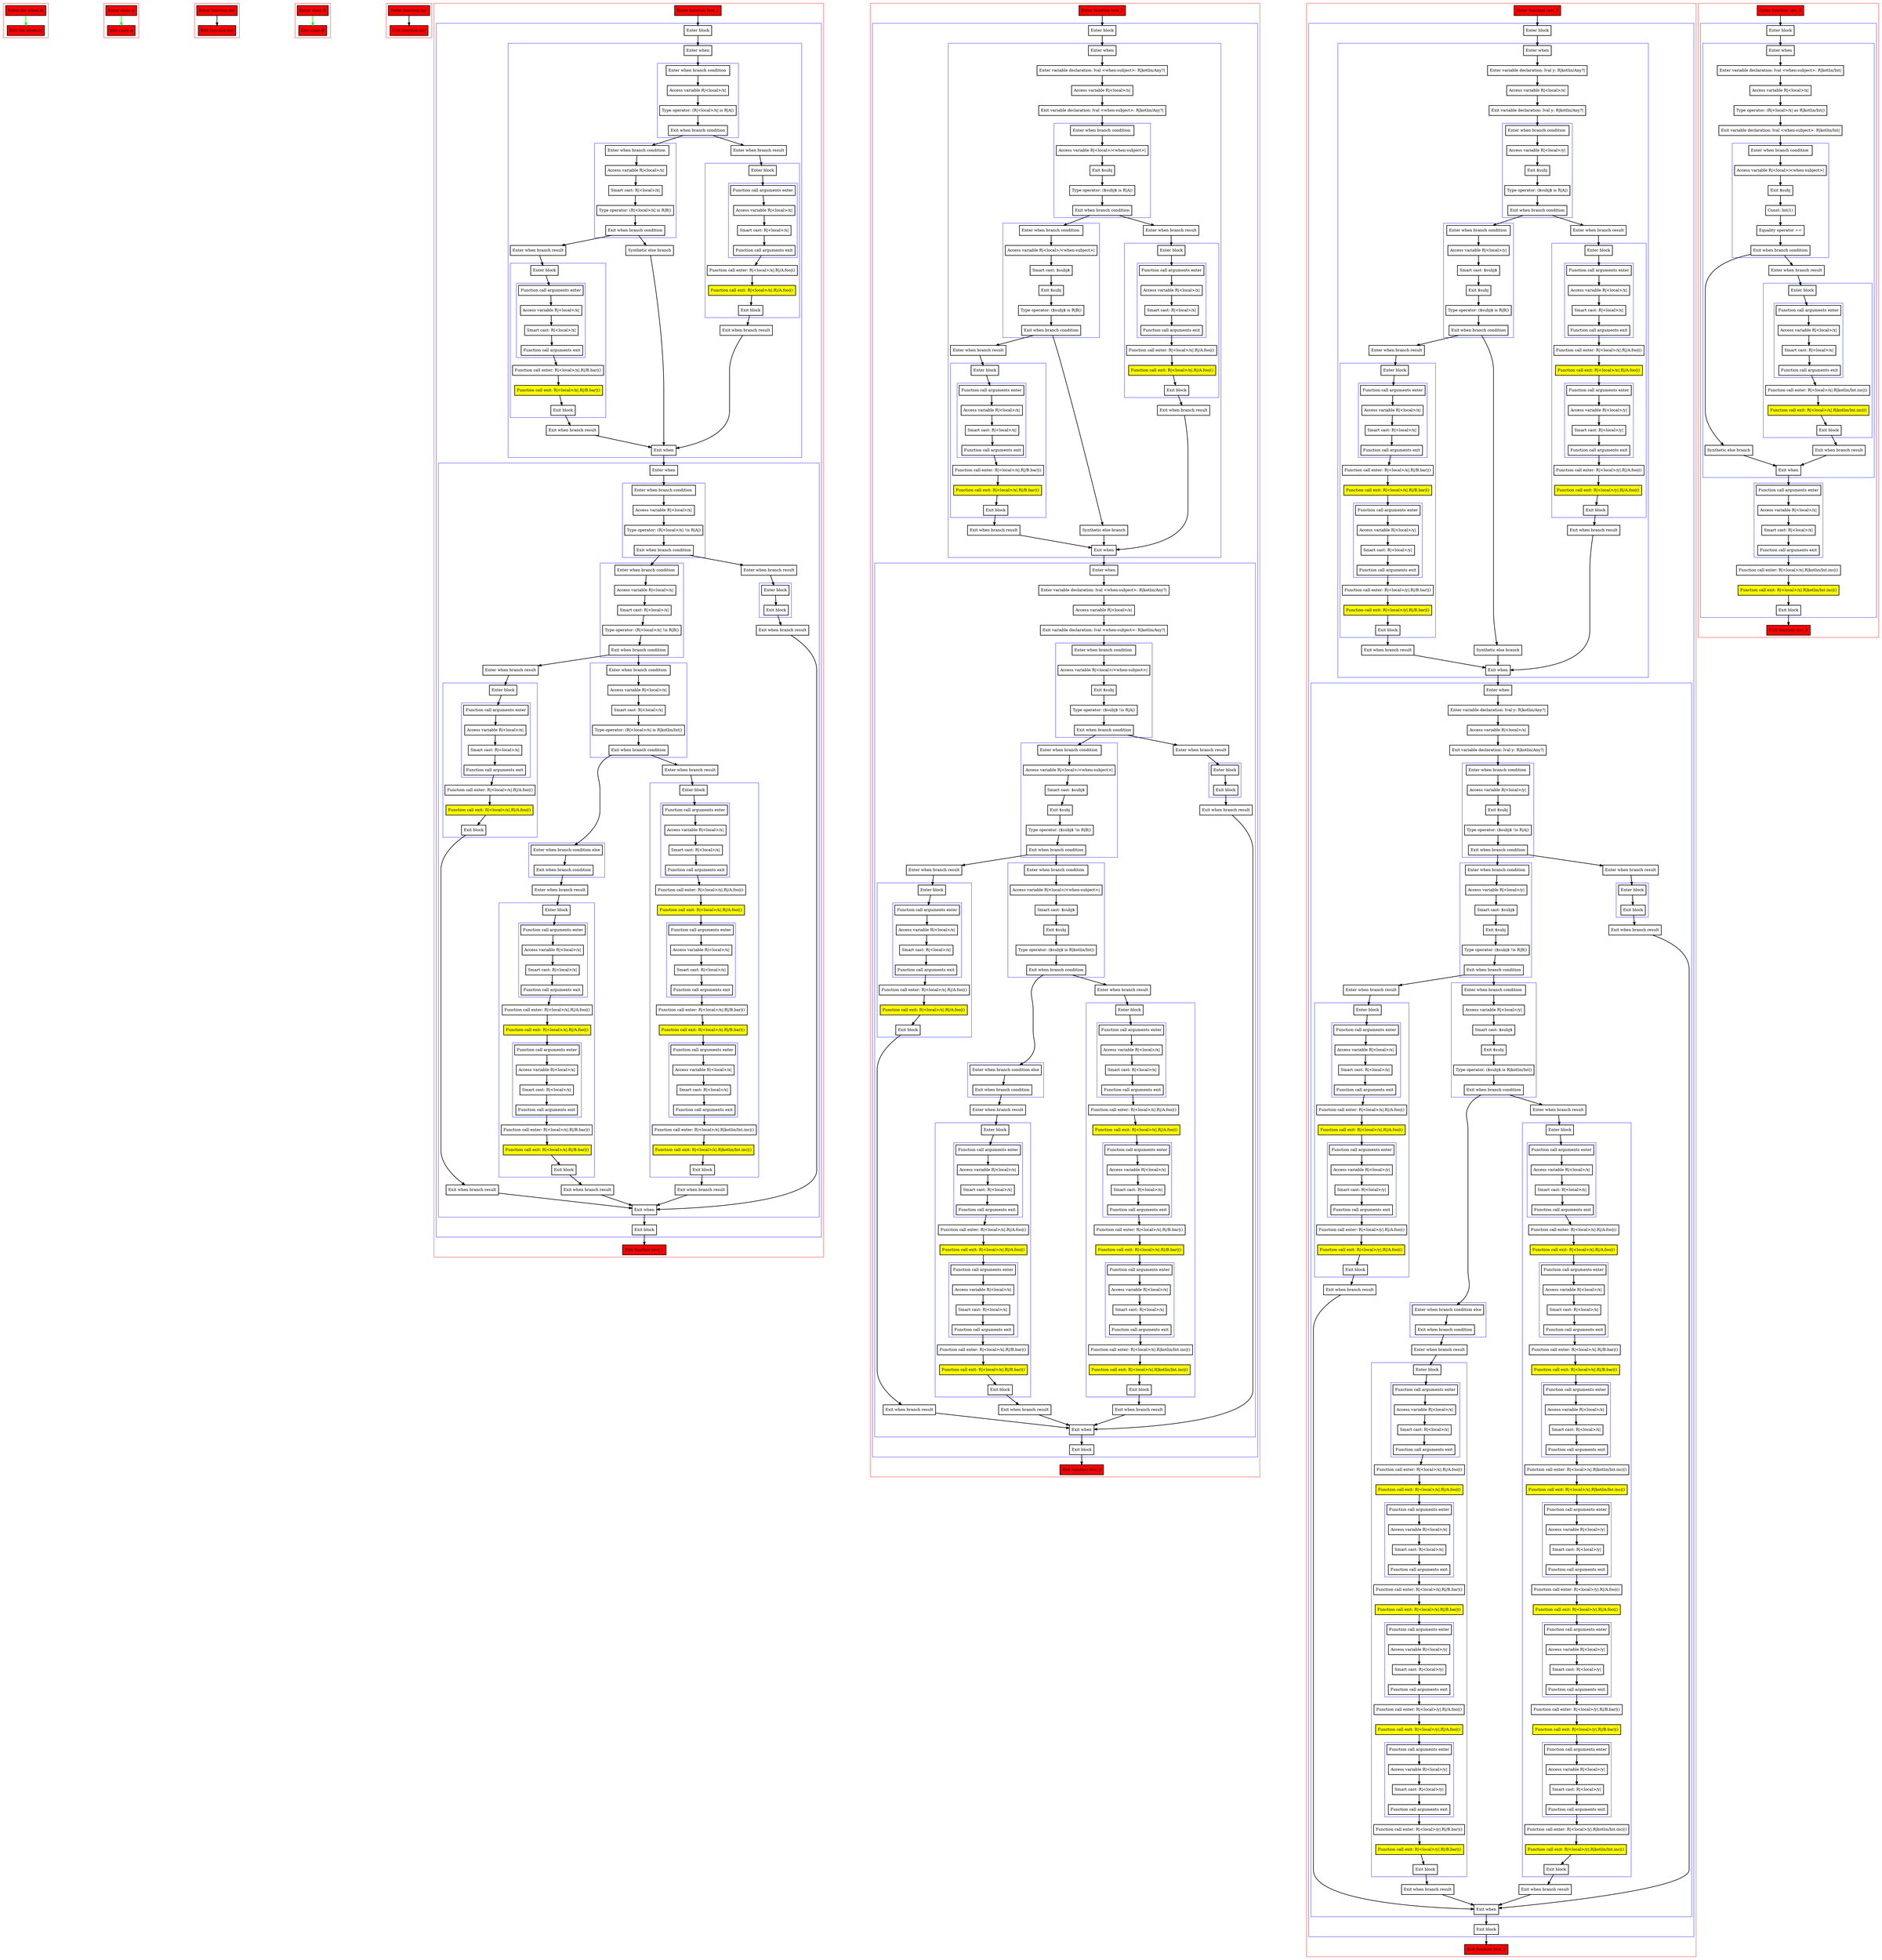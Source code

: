 digraph when_kt {
    graph [nodesep=3]
    node [shape=box penwidth=2]
    edge [penwidth=2]

    subgraph cluster_0 {
        color=red
        0 [label="Enter file when.kt" style="filled" fillcolor=red];
        1 [label="Exit file when.kt" style="filled" fillcolor=red];
    }
    0 -> {1} [color=green];

    subgraph cluster_1 {
        color=red
        2 [label="Enter class A" style="filled" fillcolor=red];
        3 [label="Exit class A" style="filled" fillcolor=red];
    }
    2 -> {3} [color=green];

    subgraph cluster_2 {
        color=red
        4 [label="Enter function foo" style="filled" fillcolor=red];
        5 [label="Exit function foo" style="filled" fillcolor=red];
    }
    4 -> {5};

    subgraph cluster_3 {
        color=red
        6 [label="Enter class B" style="filled" fillcolor=red];
        7 [label="Exit class B" style="filled" fillcolor=red];
    }
    6 -> {7} [color=green];

    subgraph cluster_4 {
        color=red
        8 [label="Enter function bar" style="filled" fillcolor=red];
        9 [label="Exit function bar" style="filled" fillcolor=red];
    }
    8 -> {9};

    subgraph cluster_5 {
        color=red
        10 [label="Enter function test_1" style="filled" fillcolor=red];
        subgraph cluster_6 {
            color=blue
            11 [label="Enter block"];
            subgraph cluster_7 {
                color=blue
                12 [label="Enter when"];
                subgraph cluster_8 {
                    color=blue
                    13 [label="Enter when branch condition "];
                    14 [label="Access variable R|<local>/x|"];
                    15 [label="Type operator: (R|<local>/x| is R|A|)"];
                    16 [label="Exit when branch condition"];
                }
                subgraph cluster_9 {
                    color=blue
                    17 [label="Enter when branch condition "];
                    18 [label="Access variable R|<local>/x|"];
                    19 [label="Smart cast: R|<local>/x|"];
                    20 [label="Type operator: (R|<local>/x| is R|B|)"];
                    21 [label="Exit when branch condition"];
                }
                22 [label="Synthetic else branch"];
                23 [label="Enter when branch result"];
                subgraph cluster_10 {
                    color=blue
                    24 [label="Enter block"];
                    subgraph cluster_11 {
                        color=blue
                        25 [label="Function call arguments enter"];
                        26 [label="Access variable R|<local>/x|"];
                        27 [label="Smart cast: R|<local>/x|"];
                        28 [label="Function call arguments exit"];
                    }
                    29 [label="Function call enter: R|<local>/x|.R|/B.bar|()"];
                    30 [label="Function call exit: R|<local>/x|.R|/B.bar|()" style="filled" fillcolor=yellow];
                    31 [label="Exit block"];
                }
                32 [label="Exit when branch result"];
                33 [label="Enter when branch result"];
                subgraph cluster_12 {
                    color=blue
                    34 [label="Enter block"];
                    subgraph cluster_13 {
                        color=blue
                        35 [label="Function call arguments enter"];
                        36 [label="Access variable R|<local>/x|"];
                        37 [label="Smart cast: R|<local>/x|"];
                        38 [label="Function call arguments exit"];
                    }
                    39 [label="Function call enter: R|<local>/x|.R|/A.foo|()"];
                    40 [label="Function call exit: R|<local>/x|.R|/A.foo|()" style="filled" fillcolor=yellow];
                    41 [label="Exit block"];
                }
                42 [label="Exit when branch result"];
                43 [label="Exit when"];
            }
            subgraph cluster_14 {
                color=blue
                44 [label="Enter when"];
                subgraph cluster_15 {
                    color=blue
                    45 [label="Enter when branch condition "];
                    46 [label="Access variable R|<local>/x|"];
                    47 [label="Type operator: (R|<local>/x| !is R|A|)"];
                    48 [label="Exit when branch condition"];
                }
                subgraph cluster_16 {
                    color=blue
                    49 [label="Enter when branch condition "];
                    50 [label="Access variable R|<local>/x|"];
                    51 [label="Smart cast: R|<local>/x|"];
                    52 [label="Type operator: (R|<local>/x| !is R|B|)"];
                    53 [label="Exit when branch condition"];
                }
                subgraph cluster_17 {
                    color=blue
                    54 [label="Enter when branch condition "];
                    55 [label="Access variable R|<local>/x|"];
                    56 [label="Smart cast: R|<local>/x|"];
                    57 [label="Type operator: (R|<local>/x| is R|kotlin/Int|)"];
                    58 [label="Exit when branch condition"];
                }
                subgraph cluster_18 {
                    color=blue
                    59 [label="Enter when branch condition else"];
                    60 [label="Exit when branch condition"];
                }
                61 [label="Enter when branch result"];
                subgraph cluster_19 {
                    color=blue
                    62 [label="Enter block"];
                    subgraph cluster_20 {
                        color=blue
                        63 [label="Function call arguments enter"];
                        64 [label="Access variable R|<local>/x|"];
                        65 [label="Smart cast: R|<local>/x|"];
                        66 [label="Function call arguments exit"];
                    }
                    67 [label="Function call enter: R|<local>/x|.R|/A.foo|()"];
                    68 [label="Function call exit: R|<local>/x|.R|/A.foo|()" style="filled" fillcolor=yellow];
                    subgraph cluster_21 {
                        color=blue
                        69 [label="Function call arguments enter"];
                        70 [label="Access variable R|<local>/x|"];
                        71 [label="Smart cast: R|<local>/x|"];
                        72 [label="Function call arguments exit"];
                    }
                    73 [label="Function call enter: R|<local>/x|.R|/B.bar|()"];
                    74 [label="Function call exit: R|<local>/x|.R|/B.bar|()" style="filled" fillcolor=yellow];
                    75 [label="Exit block"];
                }
                76 [label="Exit when branch result"];
                77 [label="Enter when branch result"];
                subgraph cluster_22 {
                    color=blue
                    78 [label="Enter block"];
                    subgraph cluster_23 {
                        color=blue
                        79 [label="Function call arguments enter"];
                        80 [label="Access variable R|<local>/x|"];
                        81 [label="Smart cast: R|<local>/x|"];
                        82 [label="Function call arguments exit"];
                    }
                    83 [label="Function call enter: R|<local>/x|.R|/A.foo|()"];
                    84 [label="Function call exit: R|<local>/x|.R|/A.foo|()" style="filled" fillcolor=yellow];
                    subgraph cluster_24 {
                        color=blue
                        85 [label="Function call arguments enter"];
                        86 [label="Access variable R|<local>/x|"];
                        87 [label="Smart cast: R|<local>/x|"];
                        88 [label="Function call arguments exit"];
                    }
                    89 [label="Function call enter: R|<local>/x|.R|/B.bar|()"];
                    90 [label="Function call exit: R|<local>/x|.R|/B.bar|()" style="filled" fillcolor=yellow];
                    subgraph cluster_25 {
                        color=blue
                        91 [label="Function call arguments enter"];
                        92 [label="Access variable R|<local>/x|"];
                        93 [label="Smart cast: R|<local>/x|"];
                        94 [label="Function call arguments exit"];
                    }
                    95 [label="Function call enter: R|<local>/x|.R|kotlin/Int.inc|()"];
                    96 [label="Function call exit: R|<local>/x|.R|kotlin/Int.inc|()" style="filled" fillcolor=yellow];
                    97 [label="Exit block"];
                }
                98 [label="Exit when branch result"];
                99 [label="Enter when branch result"];
                subgraph cluster_26 {
                    color=blue
                    100 [label="Enter block"];
                    subgraph cluster_27 {
                        color=blue
                        101 [label="Function call arguments enter"];
                        102 [label="Access variable R|<local>/x|"];
                        103 [label="Smart cast: R|<local>/x|"];
                        104 [label="Function call arguments exit"];
                    }
                    105 [label="Function call enter: R|<local>/x|.R|/A.foo|()"];
                    106 [label="Function call exit: R|<local>/x|.R|/A.foo|()" style="filled" fillcolor=yellow];
                    107 [label="Exit block"];
                }
                108 [label="Exit when branch result"];
                109 [label="Enter when branch result"];
                subgraph cluster_28 {
                    color=blue
                    110 [label="Enter block"];
                    111 [label="Exit block"];
                }
                112 [label="Exit when branch result"];
                113 [label="Exit when"];
            }
            114 [label="Exit block"];
        }
        115 [label="Exit function test_1" style="filled" fillcolor=red];
    }
    10 -> {11};
    11 -> {12};
    12 -> {13};
    13 -> {14};
    14 -> {15};
    15 -> {16};
    16 -> {17 33};
    17 -> {18};
    18 -> {19};
    19 -> {20};
    20 -> {21};
    21 -> {22 23};
    22 -> {43};
    23 -> {24};
    24 -> {25};
    25 -> {26};
    26 -> {27};
    27 -> {28};
    28 -> {29};
    29 -> {30};
    30 -> {31};
    31 -> {32};
    32 -> {43};
    33 -> {34};
    34 -> {35};
    35 -> {36};
    36 -> {37};
    37 -> {38};
    38 -> {39};
    39 -> {40};
    40 -> {41};
    41 -> {42};
    42 -> {43};
    43 -> {44};
    44 -> {45};
    45 -> {46};
    46 -> {47};
    47 -> {48};
    48 -> {49 109};
    49 -> {50};
    50 -> {51};
    51 -> {52};
    52 -> {53};
    53 -> {54 99};
    54 -> {55};
    55 -> {56};
    56 -> {57};
    57 -> {58};
    58 -> {59 77};
    59 -> {60};
    60 -> {61};
    61 -> {62};
    62 -> {63};
    63 -> {64};
    64 -> {65};
    65 -> {66};
    66 -> {67};
    67 -> {68};
    68 -> {69};
    69 -> {70};
    70 -> {71};
    71 -> {72};
    72 -> {73};
    73 -> {74};
    74 -> {75};
    75 -> {76};
    76 -> {113};
    77 -> {78};
    78 -> {79};
    79 -> {80};
    80 -> {81};
    81 -> {82};
    82 -> {83};
    83 -> {84};
    84 -> {85};
    85 -> {86};
    86 -> {87};
    87 -> {88};
    88 -> {89};
    89 -> {90};
    90 -> {91};
    91 -> {92};
    92 -> {93};
    93 -> {94};
    94 -> {95};
    95 -> {96};
    96 -> {97};
    97 -> {98};
    98 -> {113};
    99 -> {100};
    100 -> {101};
    101 -> {102};
    102 -> {103};
    103 -> {104};
    104 -> {105};
    105 -> {106};
    106 -> {107};
    107 -> {108};
    108 -> {113};
    109 -> {110};
    110 -> {111};
    111 -> {112};
    112 -> {113};
    113 -> {114};
    114 -> {115};

    subgraph cluster_29 {
        color=red
        116 [label="Enter function test_2" style="filled" fillcolor=red];
        subgraph cluster_30 {
            color=blue
            117 [label="Enter block"];
            subgraph cluster_31 {
                color=blue
                118 [label="Enter when"];
                119 [label="Enter variable declaration: lval <when-subject>: R|kotlin/Any?|"];
                120 [label="Access variable R|<local>/x|"];
                121 [label="Exit variable declaration: lval <when-subject>: R|kotlin/Any?|"];
                subgraph cluster_32 {
                    color=blue
                    122 [label="Enter when branch condition "];
                    123 [label="Access variable R|<local>/<when-subject>|"];
                    124 [label="Exit $subj"];
                    125 [label="Type operator: ($subj$ is R|A|)"];
                    126 [label="Exit when branch condition"];
                }
                subgraph cluster_33 {
                    color=blue
                    127 [label="Enter when branch condition "];
                    128 [label="Access variable R|<local>/<when-subject>|"];
                    129 [label="Smart cast: $subj$"];
                    130 [label="Exit $subj"];
                    131 [label="Type operator: ($subj$ is R|B|)"];
                    132 [label="Exit when branch condition"];
                }
                133 [label="Synthetic else branch"];
                134 [label="Enter when branch result"];
                subgraph cluster_34 {
                    color=blue
                    135 [label="Enter block"];
                    subgraph cluster_35 {
                        color=blue
                        136 [label="Function call arguments enter"];
                        137 [label="Access variable R|<local>/x|"];
                        138 [label="Smart cast: R|<local>/x|"];
                        139 [label="Function call arguments exit"];
                    }
                    140 [label="Function call enter: R|<local>/x|.R|/B.bar|()"];
                    141 [label="Function call exit: R|<local>/x|.R|/B.bar|()" style="filled" fillcolor=yellow];
                    142 [label="Exit block"];
                }
                143 [label="Exit when branch result"];
                144 [label="Enter when branch result"];
                subgraph cluster_36 {
                    color=blue
                    145 [label="Enter block"];
                    subgraph cluster_37 {
                        color=blue
                        146 [label="Function call arguments enter"];
                        147 [label="Access variable R|<local>/x|"];
                        148 [label="Smart cast: R|<local>/x|"];
                        149 [label="Function call arguments exit"];
                    }
                    150 [label="Function call enter: R|<local>/x|.R|/A.foo|()"];
                    151 [label="Function call exit: R|<local>/x|.R|/A.foo|()" style="filled" fillcolor=yellow];
                    152 [label="Exit block"];
                }
                153 [label="Exit when branch result"];
                154 [label="Exit when"];
            }
            subgraph cluster_38 {
                color=blue
                155 [label="Enter when"];
                156 [label="Enter variable declaration: lval <when-subject>: R|kotlin/Any?|"];
                157 [label="Access variable R|<local>/x|"];
                158 [label="Exit variable declaration: lval <when-subject>: R|kotlin/Any?|"];
                subgraph cluster_39 {
                    color=blue
                    159 [label="Enter when branch condition "];
                    160 [label="Access variable R|<local>/<when-subject>|"];
                    161 [label="Exit $subj"];
                    162 [label="Type operator: ($subj$ !is R|A|)"];
                    163 [label="Exit when branch condition"];
                }
                subgraph cluster_40 {
                    color=blue
                    164 [label="Enter when branch condition "];
                    165 [label="Access variable R|<local>/<when-subject>|"];
                    166 [label="Smart cast: $subj$"];
                    167 [label="Exit $subj"];
                    168 [label="Type operator: ($subj$ !is R|B|)"];
                    169 [label="Exit when branch condition"];
                }
                subgraph cluster_41 {
                    color=blue
                    170 [label="Enter when branch condition "];
                    171 [label="Access variable R|<local>/<when-subject>|"];
                    172 [label="Smart cast: $subj$"];
                    173 [label="Exit $subj"];
                    174 [label="Type operator: ($subj$ is R|kotlin/Int|)"];
                    175 [label="Exit when branch condition"];
                }
                subgraph cluster_42 {
                    color=blue
                    176 [label="Enter when branch condition else"];
                    177 [label="Exit when branch condition"];
                }
                178 [label="Enter when branch result"];
                subgraph cluster_43 {
                    color=blue
                    179 [label="Enter block"];
                    subgraph cluster_44 {
                        color=blue
                        180 [label="Function call arguments enter"];
                        181 [label="Access variable R|<local>/x|"];
                        182 [label="Smart cast: R|<local>/x|"];
                        183 [label="Function call arguments exit"];
                    }
                    184 [label="Function call enter: R|<local>/x|.R|/A.foo|()"];
                    185 [label="Function call exit: R|<local>/x|.R|/A.foo|()" style="filled" fillcolor=yellow];
                    subgraph cluster_45 {
                        color=blue
                        186 [label="Function call arguments enter"];
                        187 [label="Access variable R|<local>/x|"];
                        188 [label="Smart cast: R|<local>/x|"];
                        189 [label="Function call arguments exit"];
                    }
                    190 [label="Function call enter: R|<local>/x|.R|/B.bar|()"];
                    191 [label="Function call exit: R|<local>/x|.R|/B.bar|()" style="filled" fillcolor=yellow];
                    192 [label="Exit block"];
                }
                193 [label="Exit when branch result"];
                194 [label="Enter when branch result"];
                subgraph cluster_46 {
                    color=blue
                    195 [label="Enter block"];
                    subgraph cluster_47 {
                        color=blue
                        196 [label="Function call arguments enter"];
                        197 [label="Access variable R|<local>/x|"];
                        198 [label="Smart cast: R|<local>/x|"];
                        199 [label="Function call arguments exit"];
                    }
                    200 [label="Function call enter: R|<local>/x|.R|/A.foo|()"];
                    201 [label="Function call exit: R|<local>/x|.R|/A.foo|()" style="filled" fillcolor=yellow];
                    subgraph cluster_48 {
                        color=blue
                        202 [label="Function call arguments enter"];
                        203 [label="Access variable R|<local>/x|"];
                        204 [label="Smart cast: R|<local>/x|"];
                        205 [label="Function call arguments exit"];
                    }
                    206 [label="Function call enter: R|<local>/x|.R|/B.bar|()"];
                    207 [label="Function call exit: R|<local>/x|.R|/B.bar|()" style="filled" fillcolor=yellow];
                    subgraph cluster_49 {
                        color=blue
                        208 [label="Function call arguments enter"];
                        209 [label="Access variable R|<local>/x|"];
                        210 [label="Smart cast: R|<local>/x|"];
                        211 [label="Function call arguments exit"];
                    }
                    212 [label="Function call enter: R|<local>/x|.R|kotlin/Int.inc|()"];
                    213 [label="Function call exit: R|<local>/x|.R|kotlin/Int.inc|()" style="filled" fillcolor=yellow];
                    214 [label="Exit block"];
                }
                215 [label="Exit when branch result"];
                216 [label="Enter when branch result"];
                subgraph cluster_50 {
                    color=blue
                    217 [label="Enter block"];
                    subgraph cluster_51 {
                        color=blue
                        218 [label="Function call arguments enter"];
                        219 [label="Access variable R|<local>/x|"];
                        220 [label="Smart cast: R|<local>/x|"];
                        221 [label="Function call arguments exit"];
                    }
                    222 [label="Function call enter: R|<local>/x|.R|/A.foo|()"];
                    223 [label="Function call exit: R|<local>/x|.R|/A.foo|()" style="filled" fillcolor=yellow];
                    224 [label="Exit block"];
                }
                225 [label="Exit when branch result"];
                226 [label="Enter when branch result"];
                subgraph cluster_52 {
                    color=blue
                    227 [label="Enter block"];
                    228 [label="Exit block"];
                }
                229 [label="Exit when branch result"];
                230 [label="Exit when"];
            }
            231 [label="Exit block"];
        }
        232 [label="Exit function test_2" style="filled" fillcolor=red];
    }
    116 -> {117};
    117 -> {118};
    118 -> {119};
    119 -> {120};
    120 -> {121};
    121 -> {122};
    122 -> {123};
    123 -> {124};
    124 -> {125};
    125 -> {126};
    126 -> {127 144};
    127 -> {128};
    128 -> {129};
    129 -> {130};
    130 -> {131};
    131 -> {132};
    132 -> {133 134};
    133 -> {154};
    134 -> {135};
    135 -> {136};
    136 -> {137};
    137 -> {138};
    138 -> {139};
    139 -> {140};
    140 -> {141};
    141 -> {142};
    142 -> {143};
    143 -> {154};
    144 -> {145};
    145 -> {146};
    146 -> {147};
    147 -> {148};
    148 -> {149};
    149 -> {150};
    150 -> {151};
    151 -> {152};
    152 -> {153};
    153 -> {154};
    154 -> {155};
    155 -> {156};
    156 -> {157};
    157 -> {158};
    158 -> {159};
    159 -> {160};
    160 -> {161};
    161 -> {162};
    162 -> {163};
    163 -> {164 226};
    164 -> {165};
    165 -> {166};
    166 -> {167};
    167 -> {168};
    168 -> {169};
    169 -> {170 216};
    170 -> {171};
    171 -> {172};
    172 -> {173};
    173 -> {174};
    174 -> {175};
    175 -> {176 194};
    176 -> {177};
    177 -> {178};
    178 -> {179};
    179 -> {180};
    180 -> {181};
    181 -> {182};
    182 -> {183};
    183 -> {184};
    184 -> {185};
    185 -> {186};
    186 -> {187};
    187 -> {188};
    188 -> {189};
    189 -> {190};
    190 -> {191};
    191 -> {192};
    192 -> {193};
    193 -> {230};
    194 -> {195};
    195 -> {196};
    196 -> {197};
    197 -> {198};
    198 -> {199};
    199 -> {200};
    200 -> {201};
    201 -> {202};
    202 -> {203};
    203 -> {204};
    204 -> {205};
    205 -> {206};
    206 -> {207};
    207 -> {208};
    208 -> {209};
    209 -> {210};
    210 -> {211};
    211 -> {212};
    212 -> {213};
    213 -> {214};
    214 -> {215};
    215 -> {230};
    216 -> {217};
    217 -> {218};
    218 -> {219};
    219 -> {220};
    220 -> {221};
    221 -> {222};
    222 -> {223};
    223 -> {224};
    224 -> {225};
    225 -> {230};
    226 -> {227};
    227 -> {228};
    228 -> {229};
    229 -> {230};
    230 -> {231};
    231 -> {232};

    subgraph cluster_53 {
        color=red
        233 [label="Enter function test_3" style="filled" fillcolor=red];
        subgraph cluster_54 {
            color=blue
            234 [label="Enter block"];
            subgraph cluster_55 {
                color=blue
                235 [label="Enter when"];
                236 [label="Enter variable declaration: lval y: R|kotlin/Any?|"];
                237 [label="Access variable R|<local>/x|"];
                238 [label="Exit variable declaration: lval y: R|kotlin/Any?|"];
                subgraph cluster_56 {
                    color=blue
                    239 [label="Enter when branch condition "];
                    240 [label="Access variable R|<local>/y|"];
                    241 [label="Exit $subj"];
                    242 [label="Type operator: ($subj$ is R|A|)"];
                    243 [label="Exit when branch condition"];
                }
                subgraph cluster_57 {
                    color=blue
                    244 [label="Enter when branch condition "];
                    245 [label="Access variable R|<local>/y|"];
                    246 [label="Smart cast: $subj$"];
                    247 [label="Exit $subj"];
                    248 [label="Type operator: ($subj$ is R|B|)"];
                    249 [label="Exit when branch condition"];
                }
                250 [label="Synthetic else branch"];
                251 [label="Enter when branch result"];
                subgraph cluster_58 {
                    color=blue
                    252 [label="Enter block"];
                    subgraph cluster_59 {
                        color=blue
                        253 [label="Function call arguments enter"];
                        254 [label="Access variable R|<local>/x|"];
                        255 [label="Smart cast: R|<local>/x|"];
                        256 [label="Function call arguments exit"];
                    }
                    257 [label="Function call enter: R|<local>/x|.R|/B.bar|()"];
                    258 [label="Function call exit: R|<local>/x|.R|/B.bar|()" style="filled" fillcolor=yellow];
                    subgraph cluster_60 {
                        color=blue
                        259 [label="Function call arguments enter"];
                        260 [label="Access variable R|<local>/y|"];
                        261 [label="Smart cast: R|<local>/y|"];
                        262 [label="Function call arguments exit"];
                    }
                    263 [label="Function call enter: R|<local>/y|.R|/B.bar|()"];
                    264 [label="Function call exit: R|<local>/y|.R|/B.bar|()" style="filled" fillcolor=yellow];
                    265 [label="Exit block"];
                }
                266 [label="Exit when branch result"];
                267 [label="Enter when branch result"];
                subgraph cluster_61 {
                    color=blue
                    268 [label="Enter block"];
                    subgraph cluster_62 {
                        color=blue
                        269 [label="Function call arguments enter"];
                        270 [label="Access variable R|<local>/x|"];
                        271 [label="Smart cast: R|<local>/x|"];
                        272 [label="Function call arguments exit"];
                    }
                    273 [label="Function call enter: R|<local>/x|.R|/A.foo|()"];
                    274 [label="Function call exit: R|<local>/x|.R|/A.foo|()" style="filled" fillcolor=yellow];
                    subgraph cluster_63 {
                        color=blue
                        275 [label="Function call arguments enter"];
                        276 [label="Access variable R|<local>/y|"];
                        277 [label="Smart cast: R|<local>/y|"];
                        278 [label="Function call arguments exit"];
                    }
                    279 [label="Function call enter: R|<local>/y|.R|/A.foo|()"];
                    280 [label="Function call exit: R|<local>/y|.R|/A.foo|()" style="filled" fillcolor=yellow];
                    281 [label="Exit block"];
                }
                282 [label="Exit when branch result"];
                283 [label="Exit when"];
            }
            subgraph cluster_64 {
                color=blue
                284 [label="Enter when"];
                285 [label="Enter variable declaration: lval y: R|kotlin/Any?|"];
                286 [label="Access variable R|<local>/x|"];
                287 [label="Exit variable declaration: lval y: R|kotlin/Any?|"];
                subgraph cluster_65 {
                    color=blue
                    288 [label="Enter when branch condition "];
                    289 [label="Access variable R|<local>/y|"];
                    290 [label="Exit $subj"];
                    291 [label="Type operator: ($subj$ !is R|A|)"];
                    292 [label="Exit when branch condition"];
                }
                subgraph cluster_66 {
                    color=blue
                    293 [label="Enter when branch condition "];
                    294 [label="Access variable R|<local>/y|"];
                    295 [label="Smart cast: $subj$"];
                    296 [label="Exit $subj"];
                    297 [label="Type operator: ($subj$ !is R|B|)"];
                    298 [label="Exit when branch condition"];
                }
                subgraph cluster_67 {
                    color=blue
                    299 [label="Enter when branch condition "];
                    300 [label="Access variable R|<local>/y|"];
                    301 [label="Smart cast: $subj$"];
                    302 [label="Exit $subj"];
                    303 [label="Type operator: ($subj$ is R|kotlin/Int|)"];
                    304 [label="Exit when branch condition"];
                }
                subgraph cluster_68 {
                    color=blue
                    305 [label="Enter when branch condition else"];
                    306 [label="Exit when branch condition"];
                }
                307 [label="Enter when branch result"];
                subgraph cluster_69 {
                    color=blue
                    308 [label="Enter block"];
                    subgraph cluster_70 {
                        color=blue
                        309 [label="Function call arguments enter"];
                        310 [label="Access variable R|<local>/x|"];
                        311 [label="Smart cast: R|<local>/x|"];
                        312 [label="Function call arguments exit"];
                    }
                    313 [label="Function call enter: R|<local>/x|.R|/A.foo|()"];
                    314 [label="Function call exit: R|<local>/x|.R|/A.foo|()" style="filled" fillcolor=yellow];
                    subgraph cluster_71 {
                        color=blue
                        315 [label="Function call arguments enter"];
                        316 [label="Access variable R|<local>/x|"];
                        317 [label="Smart cast: R|<local>/x|"];
                        318 [label="Function call arguments exit"];
                    }
                    319 [label="Function call enter: R|<local>/x|.R|/B.bar|()"];
                    320 [label="Function call exit: R|<local>/x|.R|/B.bar|()" style="filled" fillcolor=yellow];
                    subgraph cluster_72 {
                        color=blue
                        321 [label="Function call arguments enter"];
                        322 [label="Access variable R|<local>/y|"];
                        323 [label="Smart cast: R|<local>/y|"];
                        324 [label="Function call arguments exit"];
                    }
                    325 [label="Function call enter: R|<local>/y|.R|/A.foo|()"];
                    326 [label="Function call exit: R|<local>/y|.R|/A.foo|()" style="filled" fillcolor=yellow];
                    subgraph cluster_73 {
                        color=blue
                        327 [label="Function call arguments enter"];
                        328 [label="Access variable R|<local>/y|"];
                        329 [label="Smart cast: R|<local>/y|"];
                        330 [label="Function call arguments exit"];
                    }
                    331 [label="Function call enter: R|<local>/y|.R|/B.bar|()"];
                    332 [label="Function call exit: R|<local>/y|.R|/B.bar|()" style="filled" fillcolor=yellow];
                    333 [label="Exit block"];
                }
                334 [label="Exit when branch result"];
                335 [label="Enter when branch result"];
                subgraph cluster_74 {
                    color=blue
                    336 [label="Enter block"];
                    subgraph cluster_75 {
                        color=blue
                        337 [label="Function call arguments enter"];
                        338 [label="Access variable R|<local>/x|"];
                        339 [label="Smart cast: R|<local>/x|"];
                        340 [label="Function call arguments exit"];
                    }
                    341 [label="Function call enter: R|<local>/x|.R|/A.foo|()"];
                    342 [label="Function call exit: R|<local>/x|.R|/A.foo|()" style="filled" fillcolor=yellow];
                    subgraph cluster_76 {
                        color=blue
                        343 [label="Function call arguments enter"];
                        344 [label="Access variable R|<local>/x|"];
                        345 [label="Smart cast: R|<local>/x|"];
                        346 [label="Function call arguments exit"];
                    }
                    347 [label="Function call enter: R|<local>/x|.R|/B.bar|()"];
                    348 [label="Function call exit: R|<local>/x|.R|/B.bar|()" style="filled" fillcolor=yellow];
                    subgraph cluster_77 {
                        color=blue
                        349 [label="Function call arguments enter"];
                        350 [label="Access variable R|<local>/x|"];
                        351 [label="Smart cast: R|<local>/x|"];
                        352 [label="Function call arguments exit"];
                    }
                    353 [label="Function call enter: R|<local>/x|.R|kotlin/Int.inc|()"];
                    354 [label="Function call exit: R|<local>/x|.R|kotlin/Int.inc|()" style="filled" fillcolor=yellow];
                    subgraph cluster_78 {
                        color=blue
                        355 [label="Function call arguments enter"];
                        356 [label="Access variable R|<local>/y|"];
                        357 [label="Smart cast: R|<local>/y|"];
                        358 [label="Function call arguments exit"];
                    }
                    359 [label="Function call enter: R|<local>/y|.R|/A.foo|()"];
                    360 [label="Function call exit: R|<local>/y|.R|/A.foo|()" style="filled" fillcolor=yellow];
                    subgraph cluster_79 {
                        color=blue
                        361 [label="Function call arguments enter"];
                        362 [label="Access variable R|<local>/y|"];
                        363 [label="Smart cast: R|<local>/y|"];
                        364 [label="Function call arguments exit"];
                    }
                    365 [label="Function call enter: R|<local>/y|.R|/B.bar|()"];
                    366 [label="Function call exit: R|<local>/y|.R|/B.bar|()" style="filled" fillcolor=yellow];
                    subgraph cluster_80 {
                        color=blue
                        367 [label="Function call arguments enter"];
                        368 [label="Access variable R|<local>/y|"];
                        369 [label="Smart cast: R|<local>/y|"];
                        370 [label="Function call arguments exit"];
                    }
                    371 [label="Function call enter: R|<local>/y|.R|kotlin/Int.inc|()"];
                    372 [label="Function call exit: R|<local>/y|.R|kotlin/Int.inc|()" style="filled" fillcolor=yellow];
                    373 [label="Exit block"];
                }
                374 [label="Exit when branch result"];
                375 [label="Enter when branch result"];
                subgraph cluster_81 {
                    color=blue
                    376 [label="Enter block"];
                    subgraph cluster_82 {
                        color=blue
                        377 [label="Function call arguments enter"];
                        378 [label="Access variable R|<local>/x|"];
                        379 [label="Smart cast: R|<local>/x|"];
                        380 [label="Function call arguments exit"];
                    }
                    381 [label="Function call enter: R|<local>/x|.R|/A.foo|()"];
                    382 [label="Function call exit: R|<local>/x|.R|/A.foo|()" style="filled" fillcolor=yellow];
                    subgraph cluster_83 {
                        color=blue
                        383 [label="Function call arguments enter"];
                        384 [label="Access variable R|<local>/y|"];
                        385 [label="Smart cast: R|<local>/y|"];
                        386 [label="Function call arguments exit"];
                    }
                    387 [label="Function call enter: R|<local>/y|.R|/A.foo|()"];
                    388 [label="Function call exit: R|<local>/y|.R|/A.foo|()" style="filled" fillcolor=yellow];
                    389 [label="Exit block"];
                }
                390 [label="Exit when branch result"];
                391 [label="Enter when branch result"];
                subgraph cluster_84 {
                    color=blue
                    392 [label="Enter block"];
                    393 [label="Exit block"];
                }
                394 [label="Exit when branch result"];
                395 [label="Exit when"];
            }
            396 [label="Exit block"];
        }
        397 [label="Exit function test_3" style="filled" fillcolor=red];
    }
    233 -> {234};
    234 -> {235};
    235 -> {236};
    236 -> {237};
    237 -> {238};
    238 -> {239};
    239 -> {240};
    240 -> {241};
    241 -> {242};
    242 -> {243};
    243 -> {244 267};
    244 -> {245};
    245 -> {246};
    246 -> {247};
    247 -> {248};
    248 -> {249};
    249 -> {250 251};
    250 -> {283};
    251 -> {252};
    252 -> {253};
    253 -> {254};
    254 -> {255};
    255 -> {256};
    256 -> {257};
    257 -> {258};
    258 -> {259};
    259 -> {260};
    260 -> {261};
    261 -> {262};
    262 -> {263};
    263 -> {264};
    264 -> {265};
    265 -> {266};
    266 -> {283};
    267 -> {268};
    268 -> {269};
    269 -> {270};
    270 -> {271};
    271 -> {272};
    272 -> {273};
    273 -> {274};
    274 -> {275};
    275 -> {276};
    276 -> {277};
    277 -> {278};
    278 -> {279};
    279 -> {280};
    280 -> {281};
    281 -> {282};
    282 -> {283};
    283 -> {284};
    284 -> {285};
    285 -> {286};
    286 -> {287};
    287 -> {288};
    288 -> {289};
    289 -> {290};
    290 -> {291};
    291 -> {292};
    292 -> {293 391};
    293 -> {294};
    294 -> {295};
    295 -> {296};
    296 -> {297};
    297 -> {298};
    298 -> {299 375};
    299 -> {300};
    300 -> {301};
    301 -> {302};
    302 -> {303};
    303 -> {304};
    304 -> {305 335};
    305 -> {306};
    306 -> {307};
    307 -> {308};
    308 -> {309};
    309 -> {310};
    310 -> {311};
    311 -> {312};
    312 -> {313};
    313 -> {314};
    314 -> {315};
    315 -> {316};
    316 -> {317};
    317 -> {318};
    318 -> {319};
    319 -> {320};
    320 -> {321};
    321 -> {322};
    322 -> {323};
    323 -> {324};
    324 -> {325};
    325 -> {326};
    326 -> {327};
    327 -> {328};
    328 -> {329};
    329 -> {330};
    330 -> {331};
    331 -> {332};
    332 -> {333};
    333 -> {334};
    334 -> {395};
    335 -> {336};
    336 -> {337};
    337 -> {338};
    338 -> {339};
    339 -> {340};
    340 -> {341};
    341 -> {342};
    342 -> {343};
    343 -> {344};
    344 -> {345};
    345 -> {346};
    346 -> {347};
    347 -> {348};
    348 -> {349};
    349 -> {350};
    350 -> {351};
    351 -> {352};
    352 -> {353};
    353 -> {354};
    354 -> {355};
    355 -> {356};
    356 -> {357};
    357 -> {358};
    358 -> {359};
    359 -> {360};
    360 -> {361};
    361 -> {362};
    362 -> {363};
    363 -> {364};
    364 -> {365};
    365 -> {366};
    366 -> {367};
    367 -> {368};
    368 -> {369};
    369 -> {370};
    370 -> {371};
    371 -> {372};
    372 -> {373};
    373 -> {374};
    374 -> {395};
    375 -> {376};
    376 -> {377};
    377 -> {378};
    378 -> {379};
    379 -> {380};
    380 -> {381};
    381 -> {382};
    382 -> {383};
    383 -> {384};
    384 -> {385};
    385 -> {386};
    386 -> {387};
    387 -> {388};
    388 -> {389};
    389 -> {390};
    390 -> {395};
    391 -> {392};
    392 -> {393};
    393 -> {394};
    394 -> {395};
    395 -> {396};
    396 -> {397};

    subgraph cluster_85 {
        color=red
        398 [label="Enter function test_4" style="filled" fillcolor=red];
        subgraph cluster_86 {
            color=blue
            399 [label="Enter block"];
            subgraph cluster_87 {
                color=blue
                400 [label="Enter when"];
                401 [label="Enter variable declaration: lval <when-subject>: R|kotlin/Int|"];
                402 [label="Access variable R|<local>/x|"];
                403 [label="Type operator: (R|<local>/x| as R|kotlin/Int|)"];
                404 [label="Exit variable declaration: lval <when-subject>: R|kotlin/Int|"];
                subgraph cluster_88 {
                    color=blue
                    405 [label="Enter when branch condition "];
                    406 [label="Access variable R|<local>/<when-subject>|"];
                    407 [label="Exit $subj"];
                    408 [label="Const: Int(1)"];
                    409 [label="Equality operator =="];
                    410 [label="Exit when branch condition"];
                }
                411 [label="Synthetic else branch"];
                412 [label="Enter when branch result"];
                subgraph cluster_89 {
                    color=blue
                    413 [label="Enter block"];
                    subgraph cluster_90 {
                        color=blue
                        414 [label="Function call arguments enter"];
                        415 [label="Access variable R|<local>/x|"];
                        416 [label="Smart cast: R|<local>/x|"];
                        417 [label="Function call arguments exit"];
                    }
                    418 [label="Function call enter: R|<local>/x|.R|kotlin/Int.inc|()"];
                    419 [label="Function call exit: R|<local>/x|.R|kotlin/Int.inc|()" style="filled" fillcolor=yellow];
                    420 [label="Exit block"];
                }
                421 [label="Exit when branch result"];
                422 [label="Exit when"];
            }
            subgraph cluster_91 {
                color=blue
                423 [label="Function call arguments enter"];
                424 [label="Access variable R|<local>/x|"];
                425 [label="Smart cast: R|<local>/x|"];
                426 [label="Function call arguments exit"];
            }
            427 [label="Function call enter: R|<local>/x|.R|kotlin/Int.inc|()"];
            428 [label="Function call exit: R|<local>/x|.R|kotlin/Int.inc|()" style="filled" fillcolor=yellow];
            429 [label="Exit block"];
        }
        430 [label="Exit function test_4" style="filled" fillcolor=red];
    }
    398 -> {399};
    399 -> {400};
    400 -> {401};
    401 -> {402};
    402 -> {403};
    403 -> {404};
    404 -> {405};
    405 -> {406};
    406 -> {407};
    407 -> {408};
    408 -> {409};
    409 -> {410};
    410 -> {411 412};
    411 -> {422};
    412 -> {413};
    413 -> {414};
    414 -> {415};
    415 -> {416};
    416 -> {417};
    417 -> {418};
    418 -> {419};
    419 -> {420};
    420 -> {421};
    421 -> {422};
    422 -> {423};
    423 -> {424};
    424 -> {425};
    425 -> {426};
    426 -> {427};
    427 -> {428};
    428 -> {429};
    429 -> {430};

}
